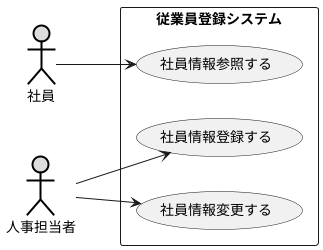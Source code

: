 @startuml 演習2-6
    left to right direction
    actor 社員 #DDDDDD;line:black;line.bold;
    actor 人事担当者 #DDDDDD;line:black;line.bold;
    rectangle 従業員登録システム{
        usecase 社員情報登録する as register
        usecase 社員情報参照する as reference
        usecase 社員情報変更する as change
    }
    社員 --> reference
    人事担当者 --> register
    人事担当者 --> change
@enduml